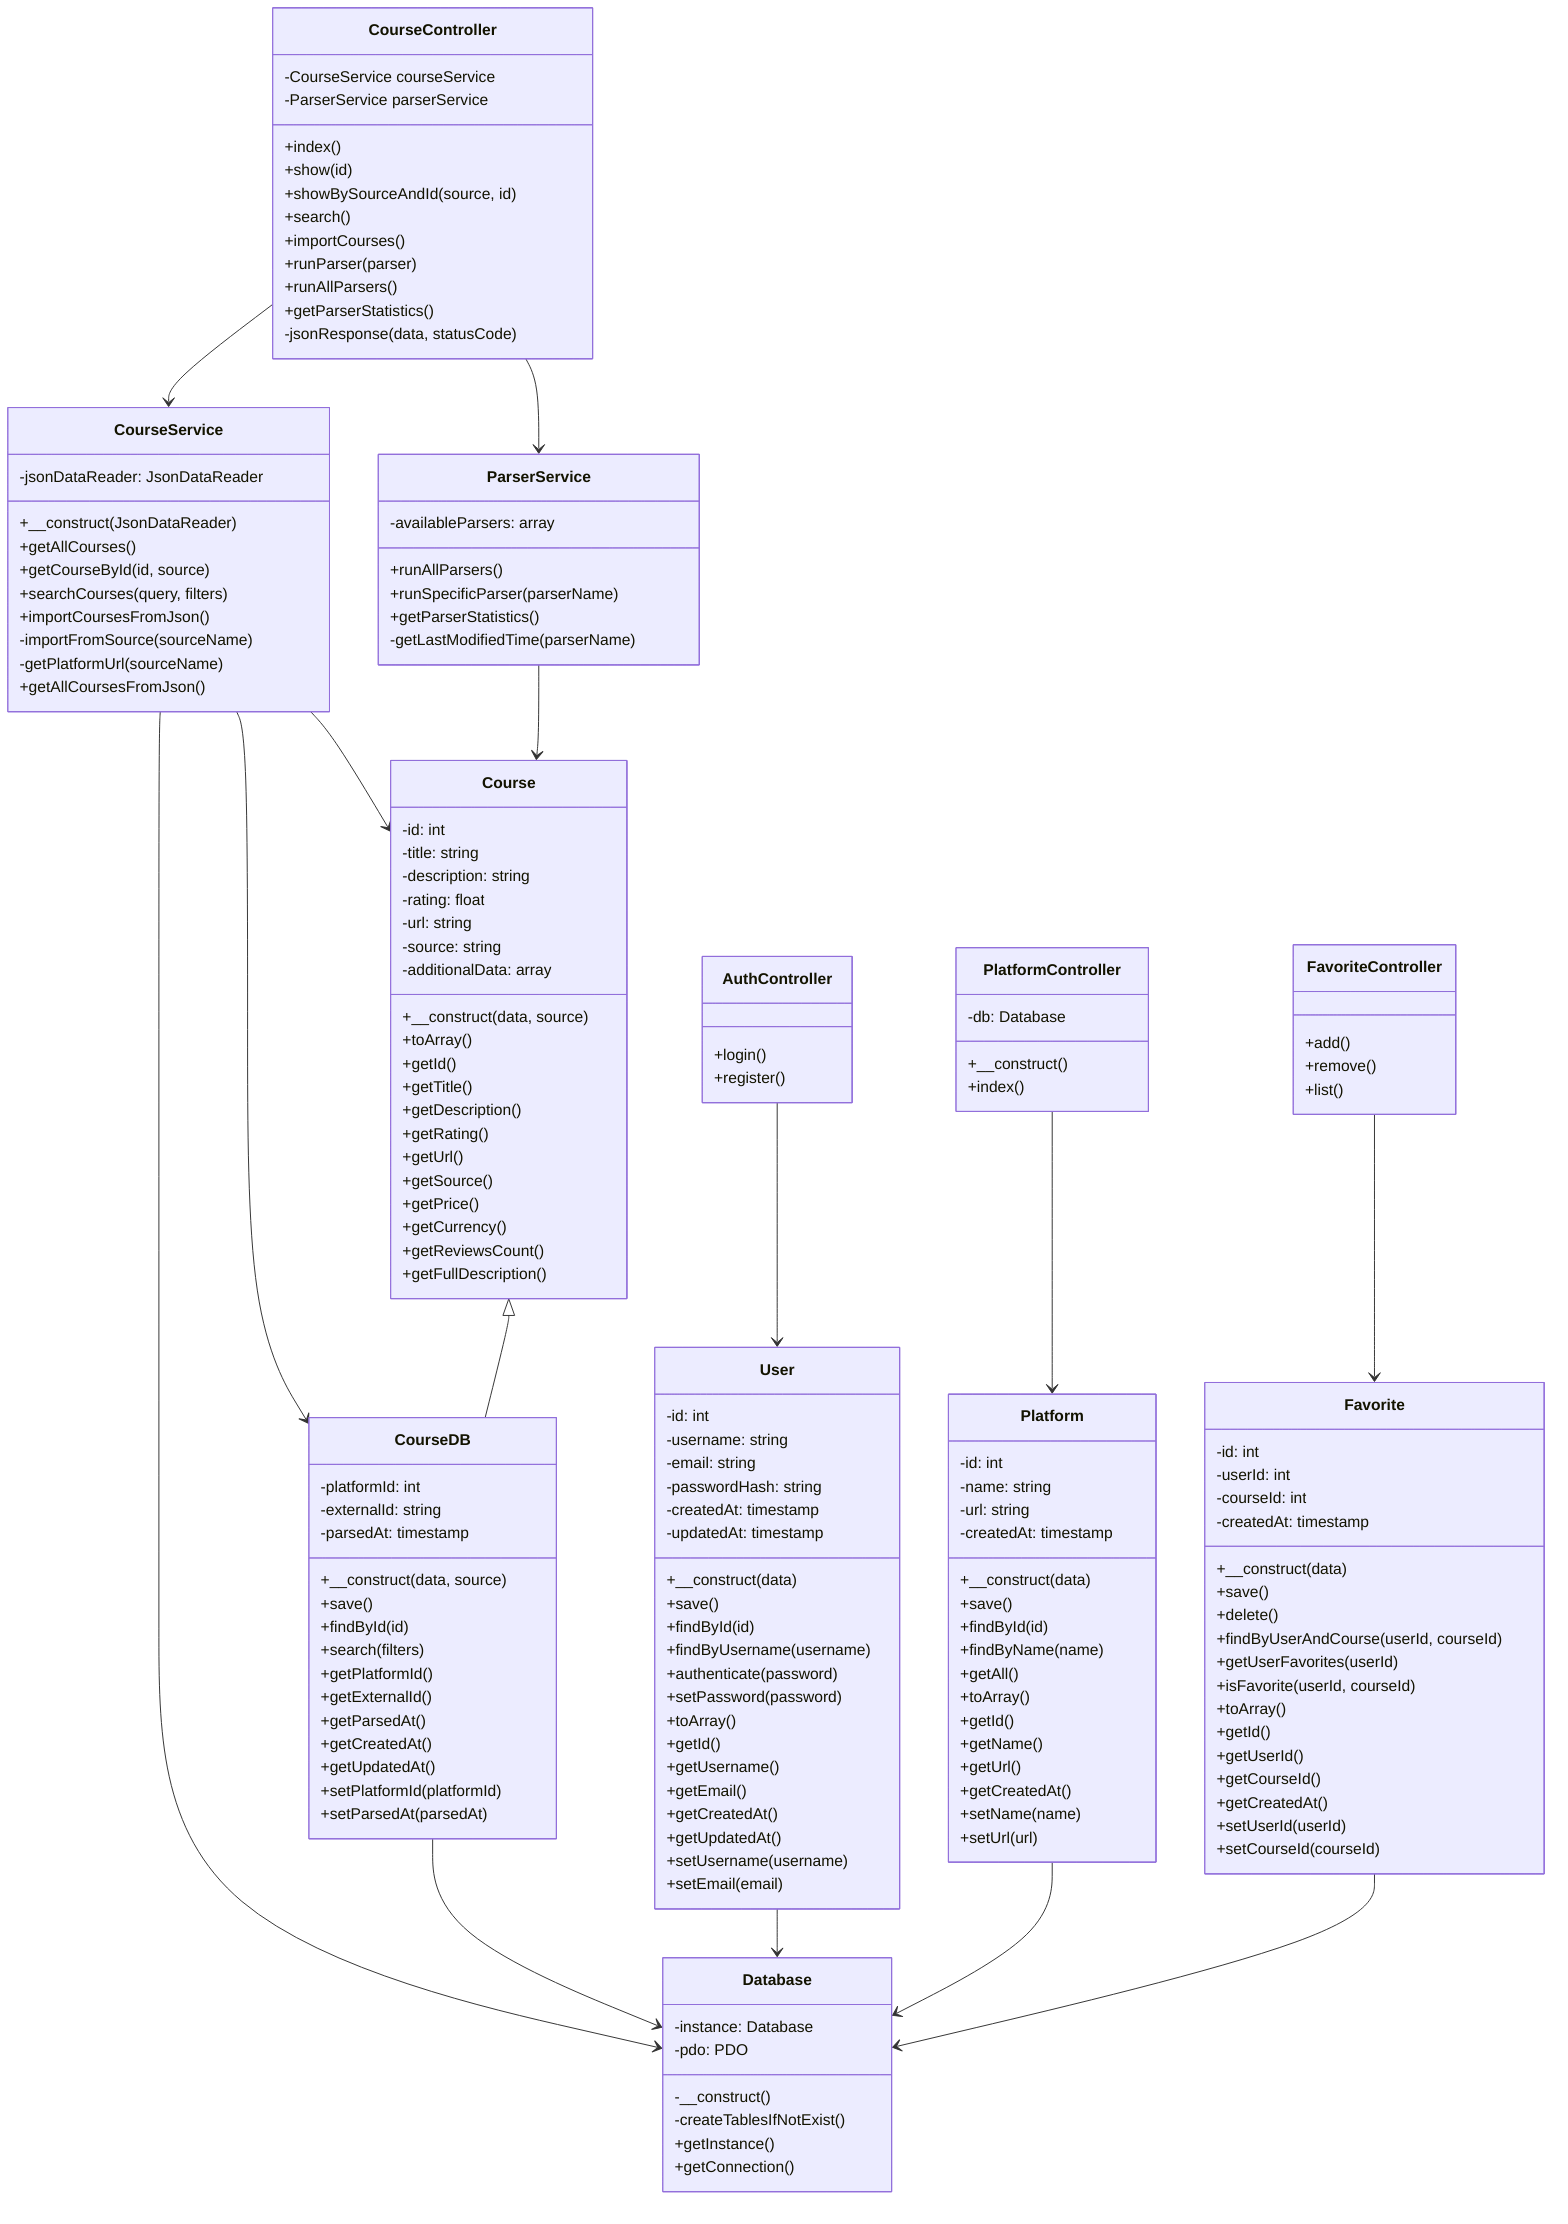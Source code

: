 ---
config:
  theme: default
---
classDiagram
    class CourseController {
        -CourseService courseService
        -ParserService parserService
        +index()
        +show(id)
        +showBySourceAndId(source, id)
        +search()
        +importCourses()
        +runParser(parser)
        +runAllParsers()
        +getParserStatistics()
        -jsonResponse(data, statusCode)
    }
    class AuthController {
        +login()
        +register()
    }
    class FavoriteController {
        +add()
        +remove()
        +list()
    }
    class PlatformController {
        -db: Database
        +__construct()
        +index()
    }
    class CourseService {
        -jsonDataReader: JsonDataReader
        +__construct(JsonDataReader)
        +getAllCourses()
        +getCourseById(id, source)
        +searchCourses(query, filters)
        +importCoursesFromJson()
        -importFromSource(sourceName)
        -getPlatformUrl(sourceName)
        +getAllCoursesFromJson()
    }
    class ParserService {
        -availableParsers: array
        +runAllParsers()
        +runSpecificParser(parserName)
        +getParserStatistics()
        -getLastModifiedTime(parserName)
    }
    class Course {
        -id: int
        -title: string
        -description: string
        -rating: float
        -url: string
        -source: string
        -additionalData: array
        +__construct(data, source)
        +toArray()
        +getId()
        +getTitle()
        +getDescription()
        +getRating()
        +getUrl()
        +getSource()
        +getPrice()
        +getCurrency()
        +getReviewsCount()
        +getFullDescription()
    }
    class CourseDB {
        -platformId: int
        -externalId: string
        -parsedAt: timestamp
        +__construct(data, source)
        +save()
        +findById(id)
        +search(filters)
        +getPlatformId()
        +getExternalId()
        +getParsedAt()
        +getCreatedAt()
        +getUpdatedAt()
        +setPlatformId(platformId)
        +setParsedAt(parsedAt)
    }
    class User {
        -id: int
        -username: string
        -email: string
        -passwordHash: string
        -createdAt: timestamp
        -updatedAt: timestamp
        +__construct(data)
        +save()
        +findById(id)
        +findByUsername(username)
        +authenticate(password)
        +setPassword(password)
        +toArray()
        +getId()
        +getUsername()
        +getEmail()
        +getCreatedAt()
        +getUpdatedAt()
        +setUsername(username)
        +setEmail(email)
    }
    class Platform {
        -id: int
        -name: string
        -url: string
        -createdAt: timestamp
        +__construct(data)
        +save()
        +findById(id)
        +findByName(name)
        +getAll()
        +toArray()
        +getId()
        +getName()
        +getUrl()
        +getCreatedAt()
        +setName(name)
        +setUrl(url)
    }
    class Favorite {
        -id: int
        -userId: int
        -courseId: int
        -createdAt: timestamp
        +__construct(data)
        +save()
        +delete()
        +findByUserAndCourse(userId, courseId)
        +getUserFavorites(userId)
        +isFavorite(userId, courseId)
        +toArray()
        +getId()
        +getUserId()
        +getCourseId()
        +getCreatedAt()
        +setUserId(userId)
        +setCourseId(courseId)
    }
    class Database {
        -instance: Database
        -pdo: PDO
        -__construct()
        -createTablesIfNotExist()
        +getInstance()
        +getConnection()
    }
    CourseController --> CourseService
    CourseController --> ParserService
    AuthController --> User
    FavoriteController --> Favorite
    PlatformController --> Platform
    CourseService --> Course
    CourseService --> CourseDB
    CourseService --> Database
    ParserService --> Course
    Course <|-- CourseDB
    CourseDB --> Database
    User --> Database
    Platform --> Database
    Favorite --> Database